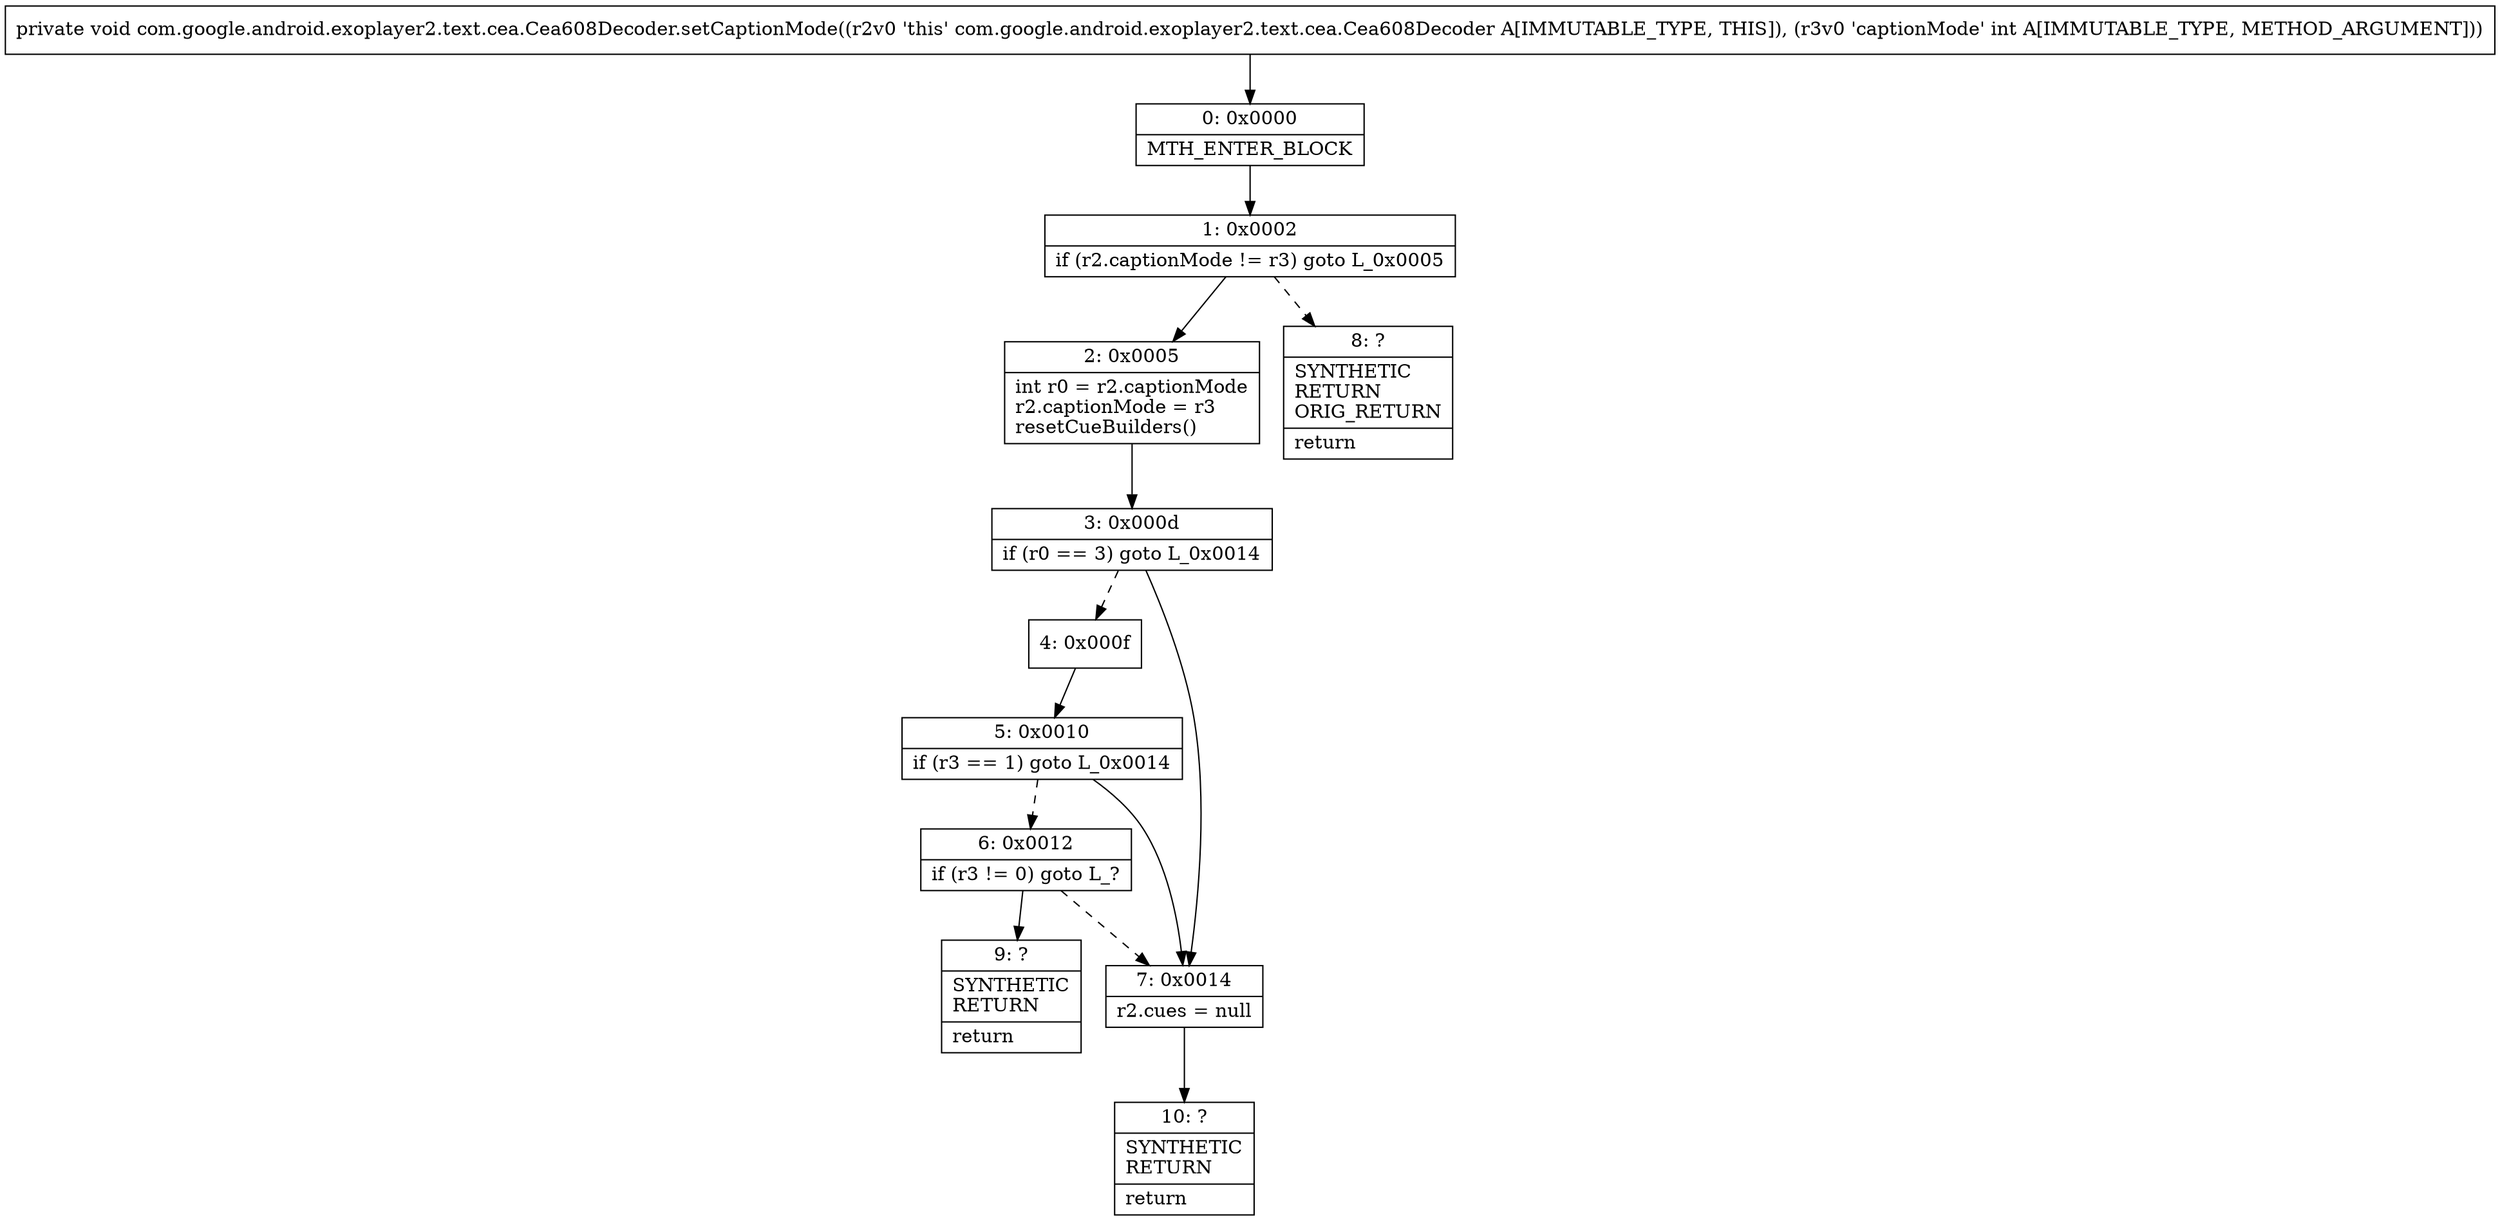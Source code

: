 digraph "CFG forcom.google.android.exoplayer2.text.cea.Cea608Decoder.setCaptionMode(I)V" {
Node_0 [shape=record,label="{0\:\ 0x0000|MTH_ENTER_BLOCK\l}"];
Node_1 [shape=record,label="{1\:\ 0x0002|if (r2.captionMode != r3) goto L_0x0005\l}"];
Node_2 [shape=record,label="{2\:\ 0x0005|int r0 = r2.captionMode\lr2.captionMode = r3\lresetCueBuilders()\l}"];
Node_3 [shape=record,label="{3\:\ 0x000d|if (r0 == 3) goto L_0x0014\l}"];
Node_4 [shape=record,label="{4\:\ 0x000f}"];
Node_5 [shape=record,label="{5\:\ 0x0010|if (r3 == 1) goto L_0x0014\l}"];
Node_6 [shape=record,label="{6\:\ 0x0012|if (r3 != 0) goto L_?\l}"];
Node_7 [shape=record,label="{7\:\ 0x0014|r2.cues = null\l}"];
Node_8 [shape=record,label="{8\:\ ?|SYNTHETIC\lRETURN\lORIG_RETURN\l|return\l}"];
Node_9 [shape=record,label="{9\:\ ?|SYNTHETIC\lRETURN\l|return\l}"];
Node_10 [shape=record,label="{10\:\ ?|SYNTHETIC\lRETURN\l|return\l}"];
MethodNode[shape=record,label="{private void com.google.android.exoplayer2.text.cea.Cea608Decoder.setCaptionMode((r2v0 'this' com.google.android.exoplayer2.text.cea.Cea608Decoder A[IMMUTABLE_TYPE, THIS]), (r3v0 'captionMode' int A[IMMUTABLE_TYPE, METHOD_ARGUMENT])) }"];
MethodNode -> Node_0;
Node_0 -> Node_1;
Node_1 -> Node_2;
Node_1 -> Node_8[style=dashed];
Node_2 -> Node_3;
Node_3 -> Node_4[style=dashed];
Node_3 -> Node_7;
Node_4 -> Node_5;
Node_5 -> Node_6[style=dashed];
Node_5 -> Node_7;
Node_6 -> Node_7[style=dashed];
Node_6 -> Node_9;
Node_7 -> Node_10;
}

